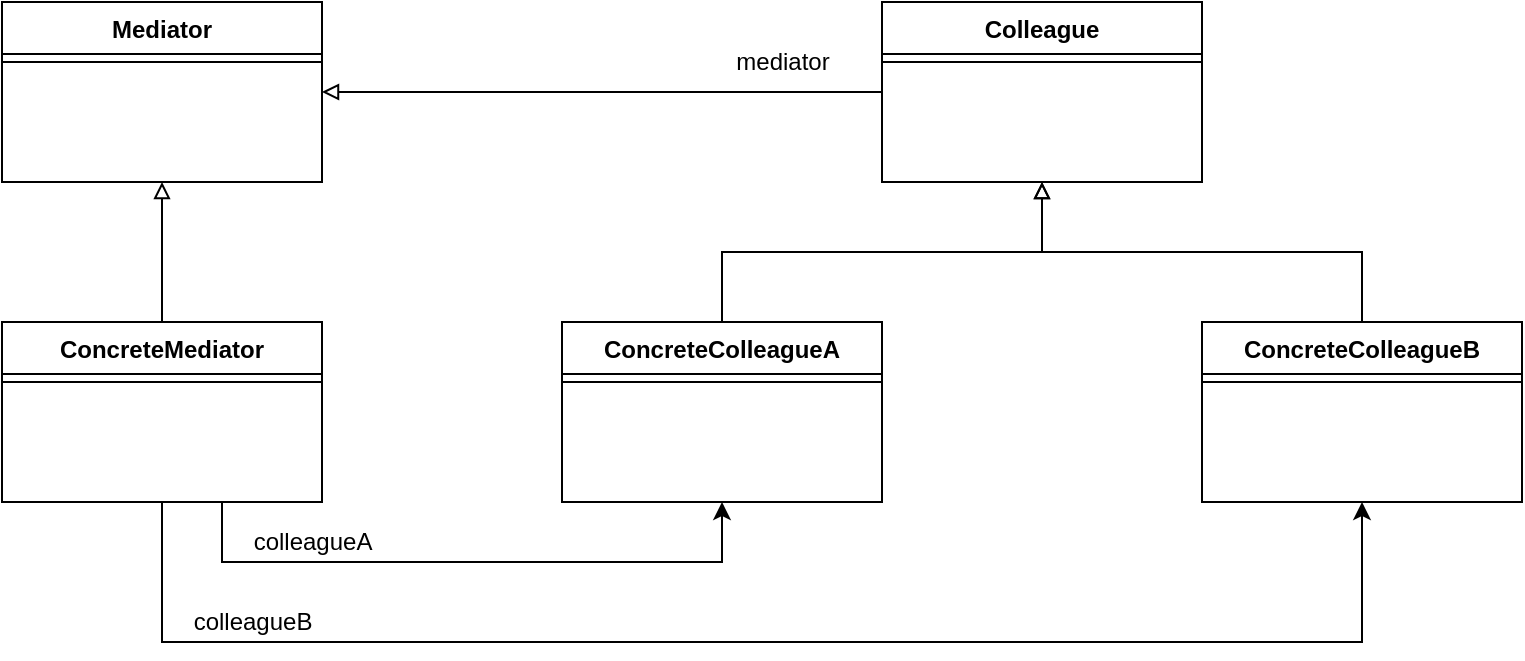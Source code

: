 <mxfile version="13.7.7" type="device"><diagram id="C5RBs43oDa-KdzZeNtuy" name="Page-1"><mxGraphModel dx="1298" dy="785" grid="1" gridSize="10" guides="1" tooltips="1" connect="1" arrows="1" fold="1" page="1" pageScale="1" pageWidth="827" pageHeight="1169" math="0" shadow="0"><root><mxCell id="WIyWlLk6GJQsqaUBKTNV-0"/><mxCell id="WIyWlLk6GJQsqaUBKTNV-1" parent="WIyWlLk6GJQsqaUBKTNV-0"/><mxCell id="CkDu0rlKVtpdsk2FjSOE-17" style="edgeStyle=orthogonalEdgeStyle;rounded=0;orthogonalLoop=1;jettySize=auto;html=1;entryX=0.5;entryY=1;entryDx=0;entryDy=0;endArrow=block;endFill=0;" edge="1" parent="WIyWlLk6GJQsqaUBKTNV-1" source="CkDu0rlKVtpdsk2FjSOE-5" target="CkDu0rlKVtpdsk2FjSOE-0"><mxGeometry relative="1" as="geometry"/></mxCell><mxCell id="CkDu0rlKVtpdsk2FjSOE-19" style="edgeStyle=orthogonalEdgeStyle;rounded=0;orthogonalLoop=1;jettySize=auto;html=1;entryX=0.5;entryY=1;entryDx=0;entryDy=0;endArrow=classic;endFill=1;" edge="1" parent="WIyWlLk6GJQsqaUBKTNV-1" source="CkDu0rlKVtpdsk2FjSOE-5" target="CkDu0rlKVtpdsk2FjSOE-9"><mxGeometry relative="1" as="geometry"><Array as="points"><mxPoint x="150" y="360"/><mxPoint x="400" y="360"/></Array></mxGeometry></mxCell><mxCell id="CkDu0rlKVtpdsk2FjSOE-20" style="edgeStyle=orthogonalEdgeStyle;rounded=0;orthogonalLoop=1;jettySize=auto;html=1;entryX=0.5;entryY=1;entryDx=0;entryDy=0;endArrow=classic;endFill=1;" edge="1" parent="WIyWlLk6GJQsqaUBKTNV-1" source="CkDu0rlKVtpdsk2FjSOE-5" target="CkDu0rlKVtpdsk2FjSOE-12"><mxGeometry relative="1" as="geometry"><Array as="points"><mxPoint x="120" y="400"/><mxPoint x="720" y="400"/></Array></mxGeometry></mxCell><mxCell id="CkDu0rlKVtpdsk2FjSOE-18" style="edgeStyle=orthogonalEdgeStyle;rounded=0;orthogonalLoop=1;jettySize=auto;html=1;entryX=1;entryY=0.5;entryDx=0;entryDy=0;endArrow=block;endFill=0;" edge="1" parent="WIyWlLk6GJQsqaUBKTNV-1" source="CkDu0rlKVtpdsk2FjSOE-3" target="CkDu0rlKVtpdsk2FjSOE-0"><mxGeometry relative="1" as="geometry"/></mxCell><mxCell id="CkDu0rlKVtpdsk2FjSOE-14" style="edgeStyle=orthogonalEdgeStyle;rounded=0;orthogonalLoop=1;jettySize=auto;html=1;entryX=0.5;entryY=1;entryDx=0;entryDy=0;endArrow=block;endFill=0;" edge="1" parent="WIyWlLk6GJQsqaUBKTNV-1" source="CkDu0rlKVtpdsk2FjSOE-9" target="CkDu0rlKVtpdsk2FjSOE-3"><mxGeometry relative="1" as="geometry"/></mxCell><mxCell id="CkDu0rlKVtpdsk2FjSOE-16" style="edgeStyle=orthogonalEdgeStyle;rounded=0;orthogonalLoop=1;jettySize=auto;html=1;entryX=0.5;entryY=1;entryDx=0;entryDy=0;endArrow=block;endFill=0;" edge="1" parent="WIyWlLk6GJQsqaUBKTNV-1" source="CkDu0rlKVtpdsk2FjSOE-12" target="CkDu0rlKVtpdsk2FjSOE-3"><mxGeometry relative="1" as="geometry"/></mxCell><mxCell id="CkDu0rlKVtpdsk2FjSOE-21" value="mediator" style="text;html=1;align=center;verticalAlign=middle;resizable=0;points=[];autosize=1;" vertex="1" parent="WIyWlLk6GJQsqaUBKTNV-1"><mxGeometry x="400" y="100" width="60" height="20" as="geometry"/></mxCell><mxCell id="CkDu0rlKVtpdsk2FjSOE-0" value="Mediator" style="swimlane;fontStyle=1;align=center;verticalAlign=top;childLayout=stackLayout;horizontal=1;startSize=26;horizontalStack=0;resizeParent=1;resizeLast=0;collapsible=1;marginBottom=0;rounded=0;shadow=0;strokeWidth=1;" vertex="1" parent="WIyWlLk6GJQsqaUBKTNV-1" treatAsSingle="0"><mxGeometry x="40" y="80" width="160" height="90" as="geometry"><mxRectangle x="340" y="380" width="170" height="26" as="alternateBounds"/></mxGeometry></mxCell><mxCell id="CkDu0rlKVtpdsk2FjSOE-2" value="" style="line;html=1;strokeWidth=1;align=left;verticalAlign=middle;spacingTop=-1;spacingLeft=3;spacingRight=3;rotatable=0;labelPosition=right;points=[];portConstraint=eastwest;" vertex="1" parent="CkDu0rlKVtpdsk2FjSOE-0"><mxGeometry y="26" width="160" height="8" as="geometry"/></mxCell><mxCell id="CkDu0rlKVtpdsk2FjSOE-5" value="ConcreteMediator" style="swimlane;fontStyle=1;align=center;verticalAlign=top;childLayout=stackLayout;horizontal=1;startSize=26;horizontalStack=0;resizeParent=1;resizeLast=0;collapsible=1;marginBottom=0;rounded=0;shadow=0;strokeWidth=1;" vertex="1" parent="WIyWlLk6GJQsqaUBKTNV-1" treatAsSingle="0"><mxGeometry x="40" y="240" width="160" height="90" as="geometry"><mxRectangle x="340" y="380" width="170" height="26" as="alternateBounds"/></mxGeometry></mxCell><mxCell id="CkDu0rlKVtpdsk2FjSOE-6" value="" style="line;html=1;strokeWidth=1;align=left;verticalAlign=middle;spacingTop=-1;spacingLeft=3;spacingRight=3;rotatable=0;labelPosition=right;points=[];portConstraint=eastwest;" vertex="1" parent="CkDu0rlKVtpdsk2FjSOE-5"><mxGeometry y="26" width="160" height="8" as="geometry"/></mxCell><mxCell id="CkDu0rlKVtpdsk2FjSOE-3" value="Colleague" style="swimlane;fontStyle=1;align=center;verticalAlign=top;childLayout=stackLayout;horizontal=1;startSize=26;horizontalStack=0;resizeParent=1;resizeLast=0;collapsible=1;marginBottom=0;rounded=0;shadow=0;strokeWidth=1;" vertex="1" parent="WIyWlLk6GJQsqaUBKTNV-1" treatAsSingle="0"><mxGeometry x="480" y="80" width="160" height="90" as="geometry"><mxRectangle x="340" y="380" width="170" height="26" as="alternateBounds"/></mxGeometry></mxCell><mxCell id="CkDu0rlKVtpdsk2FjSOE-4" value="" style="line;html=1;strokeWidth=1;align=left;verticalAlign=middle;spacingTop=-1;spacingLeft=3;spacingRight=3;rotatable=0;labelPosition=right;points=[];portConstraint=eastwest;" vertex="1" parent="CkDu0rlKVtpdsk2FjSOE-3"><mxGeometry y="26" width="160" height="8" as="geometry"/></mxCell><mxCell id="CkDu0rlKVtpdsk2FjSOE-9" value="ConcreteColleagueA" style="swimlane;fontStyle=1;align=center;verticalAlign=top;childLayout=stackLayout;horizontal=1;startSize=26;horizontalStack=0;resizeParent=1;resizeLast=0;collapsible=1;marginBottom=0;rounded=0;shadow=0;strokeWidth=1;" vertex="1" parent="WIyWlLk6GJQsqaUBKTNV-1" treatAsSingle="0"><mxGeometry x="320" y="240" width="160" height="90" as="geometry"><mxRectangle x="340" y="380" width="170" height="26" as="alternateBounds"/></mxGeometry></mxCell><mxCell id="CkDu0rlKVtpdsk2FjSOE-10" value="" style="line;html=1;strokeWidth=1;align=left;verticalAlign=middle;spacingTop=-1;spacingLeft=3;spacingRight=3;rotatable=0;labelPosition=right;points=[];portConstraint=eastwest;" vertex="1" parent="CkDu0rlKVtpdsk2FjSOE-9"><mxGeometry y="26" width="160" height="8" as="geometry"/></mxCell><mxCell id="CkDu0rlKVtpdsk2FjSOE-12" value="ConcreteColleagueB" style="swimlane;fontStyle=1;align=center;verticalAlign=top;childLayout=stackLayout;horizontal=1;startSize=26;horizontalStack=0;resizeParent=1;resizeLast=0;collapsible=1;marginBottom=0;rounded=0;shadow=0;strokeWidth=1;" vertex="1" parent="WIyWlLk6GJQsqaUBKTNV-1" treatAsSingle="0"><mxGeometry x="640" y="240" width="160" height="90" as="geometry"><mxRectangle x="340" y="380" width="170" height="26" as="alternateBounds"/></mxGeometry></mxCell><mxCell id="CkDu0rlKVtpdsk2FjSOE-13" value="" style="line;html=1;strokeWidth=1;align=left;verticalAlign=middle;spacingTop=-1;spacingLeft=3;spacingRight=3;rotatable=0;labelPosition=right;points=[];portConstraint=eastwest;" vertex="1" parent="CkDu0rlKVtpdsk2FjSOE-12"><mxGeometry y="26" width="160" height="8" as="geometry"/></mxCell><mxCell id="CkDu0rlKVtpdsk2FjSOE-22" value="colleagueA" style="text;html=1;align=center;verticalAlign=middle;resizable=0;points=[];autosize=1;" vertex="1" parent="WIyWlLk6GJQsqaUBKTNV-1"><mxGeometry x="160" y="340" width="70" height="20" as="geometry"/></mxCell><mxCell id="CkDu0rlKVtpdsk2FjSOE-23" value="colleagueB" style="text;html=1;align=center;verticalAlign=middle;resizable=0;points=[];autosize=1;" vertex="1" parent="WIyWlLk6GJQsqaUBKTNV-1"><mxGeometry x="130" y="380" width="70" height="20" as="geometry"/></mxCell></root></mxGraphModel></diagram></mxfile>